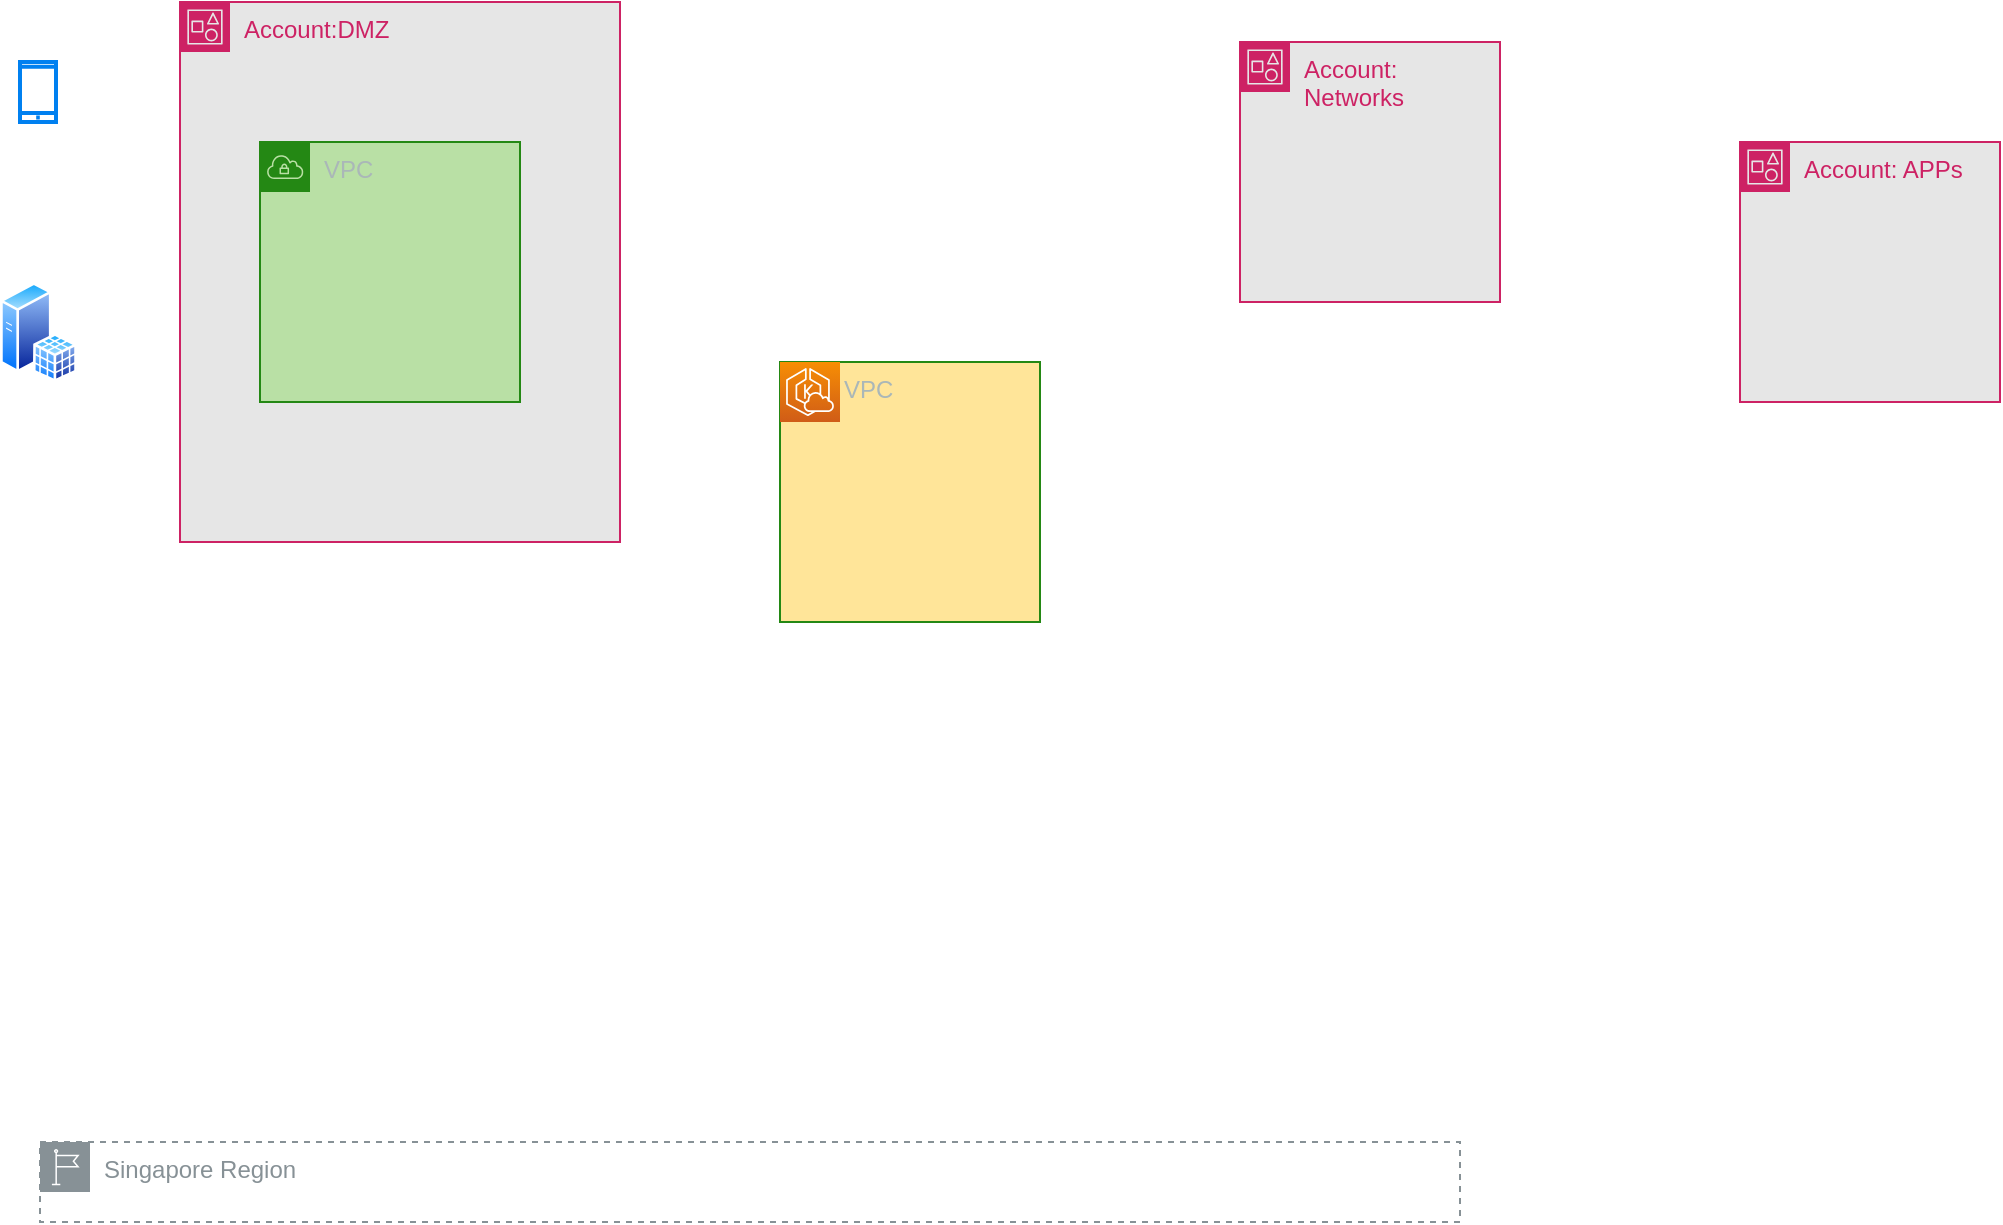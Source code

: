 <mxfile version="21.1.8" type="github">
  <diagram name="Page-1" id="hi8PZmGKxCe90Pan3clQ">
    <mxGraphModel dx="1221" dy="743" grid="1" gridSize="10" guides="1" tooltips="1" connect="1" arrows="1" fold="1" page="1" pageScale="1" pageWidth="850" pageHeight="1100" math="0" shadow="0">
      <root>
        <mxCell id="0" />
        <mxCell id="1" parent="0" />
        <mxCell id="Jf3BXb1IrsbyCJ6bIAmM-1" value="Account:DMZ" style="points=[[0,0],[0.25,0],[0.5,0],[0.75,0],[1,0],[1,0.25],[1,0.5],[1,0.75],[1,1],[0.75,1],[0.5,1],[0.25,1],[0,1],[0,0.75],[0,0.5],[0,0.25]];outlineConnect=0;gradientColor=none;html=1;whiteSpace=wrap;fontSize=12;fontStyle=0;container=1;pointerEvents=0;collapsible=0;recursiveResize=0;shape=mxgraph.aws4.group;grIcon=mxgraph.aws4.group_account;strokeColor=#CD2264;fillColor=#E6E6E6;verticalAlign=top;align=left;spacingLeft=30;fontColor=#CD2264;dashed=0;" vertex="1" parent="1">
          <mxGeometry x="140" y="190" width="220" height="270" as="geometry" />
        </mxCell>
        <mxCell id="Jf3BXb1IrsbyCJ6bIAmM-2" value="Account: Networks" style="points=[[0,0],[0.25,0],[0.5,0],[0.75,0],[1,0],[1,0.25],[1,0.5],[1,0.75],[1,1],[0.75,1],[0.5,1],[0.25,1],[0,1],[0,0.75],[0,0.5],[0,0.25]];outlineConnect=0;gradientColor=none;html=1;whiteSpace=wrap;fontSize=12;fontStyle=0;container=1;pointerEvents=0;collapsible=0;recursiveResize=0;shape=mxgraph.aws4.group;grIcon=mxgraph.aws4.group_account;strokeColor=#CD2264;fillColor=#E6E6E6;verticalAlign=top;align=left;spacingLeft=30;fontColor=#CD2264;dashed=0;" vertex="1" parent="1">
          <mxGeometry x="670" y="210" width="130" height="130" as="geometry" />
        </mxCell>
        <mxCell id="Jf3BXb1IrsbyCJ6bIAmM-3" value="Account: APPs" style="points=[[0,0],[0.25,0],[0.5,0],[0.75,0],[1,0],[1,0.25],[1,0.5],[1,0.75],[1,1],[0.75,1],[0.5,1],[0.25,1],[0,1],[0,0.75],[0,0.5],[0,0.25]];outlineConnect=0;gradientColor=none;html=1;whiteSpace=wrap;fontSize=12;fontStyle=0;container=1;pointerEvents=0;collapsible=0;recursiveResize=0;shape=mxgraph.aws4.group;grIcon=mxgraph.aws4.group_account;strokeColor=#CD2264;fillColor=#E6E6E6;verticalAlign=top;align=left;spacingLeft=30;fontColor=#CD2264;dashed=0;" vertex="1" parent="1">
          <mxGeometry x="920" y="260" width="130" height="130" as="geometry" />
        </mxCell>
        <mxCell id="Jf3BXb1IrsbyCJ6bIAmM-4" value="" style="html=1;verticalLabelPosition=bottom;align=center;labelBackgroundColor=#ffffff;verticalAlign=top;strokeWidth=2;strokeColor=#0080F0;shadow=0;dashed=0;shape=mxgraph.ios7.icons.smartphone;" vertex="1" parent="1">
          <mxGeometry x="60" y="220" width="18" height="30" as="geometry" />
        </mxCell>
        <mxCell id="Jf3BXb1IrsbyCJ6bIAmM-5" value="" style="image;aspect=fixed;perimeter=ellipsePerimeter;html=1;align=center;shadow=0;dashed=0;spacingTop=3;image=img/lib/active_directory/sql_server.svg;" vertex="1" parent="1">
          <mxGeometry x="50" y="330" width="38.5" height="50" as="geometry" />
        </mxCell>
        <mxCell id="Jf3BXb1IrsbyCJ6bIAmM-6" value="Singapore Region" style="sketch=0;outlineConnect=0;gradientColor=none;html=1;whiteSpace=wrap;fontSize=12;fontStyle=0;shape=mxgraph.aws4.group;grIcon=mxgraph.aws4.group_region;strokeColor=#879196;fillColor=none;verticalAlign=top;align=left;spacingLeft=30;fontColor=#879196;dashed=1;" vertex="1" parent="1">
          <mxGeometry x="70" y="760" width="710" height="40" as="geometry" />
        </mxCell>
        <mxCell id="Jf3BXb1IrsbyCJ6bIAmM-8" value="VPC" style="points=[[0,0],[0.25,0],[0.5,0],[0.75,0],[1,0],[1,0.25],[1,0.5],[1,0.75],[1,1],[0.75,1],[0.5,1],[0.25,1],[0,1],[0,0.75],[0,0.5],[0,0.25]];outlineConnect=0;gradientColor=none;html=1;whiteSpace=wrap;fontSize=12;fontStyle=0;container=1;pointerEvents=0;collapsible=0;recursiveResize=0;shape=mxgraph.aws4.group;grIcon=mxgraph.aws4.group_vpc;strokeColor=#248814;fillColor=#B9E0A5;verticalAlign=top;align=left;spacingLeft=30;fontColor=#AAB7B8;dashed=0;" vertex="1" parent="1">
          <mxGeometry x="180" y="260" width="130" height="130" as="geometry" />
        </mxCell>
        <mxCell id="Jf3BXb1IrsbyCJ6bIAmM-7" value="VPC" style="points=[[0,0],[0.25,0],[0.5,0],[0.75,0],[1,0],[1,0.25],[1,0.5],[1,0.75],[1,1],[0.75,1],[0.5,1],[0.25,1],[0,1],[0,0.75],[0,0.5],[0,0.25]];outlineConnect=0;gradientColor=none;html=1;whiteSpace=wrap;fontSize=12;fontStyle=0;container=1;pointerEvents=0;collapsible=0;recursiveResize=0;shape=mxgraph.aws4.group;grIcon=mxgraph.aws4.group_vpc;strokeColor=#248814;fillColor=#FFE599;verticalAlign=top;align=left;spacingLeft=30;fontColor=#AAB7B8;dashed=0;" vertex="1" parent="1">
          <mxGeometry x="440" y="370" width="130" height="130" as="geometry" />
        </mxCell>
        <mxCell id="Jf3BXb1IrsbyCJ6bIAmM-10" value="" style="sketch=0;points=[[0,0,0],[0.25,0,0],[0.5,0,0],[0.75,0,0],[1,0,0],[0,1,0],[0.25,1,0],[0.5,1,0],[0.75,1,0],[1,1,0],[0,0.25,0],[0,0.5,0],[0,0.75,0],[1,0.25,0],[1,0.5,0],[1,0.75,0]];outlineConnect=0;fontColor=#232F3E;gradientColor=#F78E04;gradientDirection=north;fillColor=#D05C17;strokeColor=#ffffff;dashed=0;verticalLabelPosition=bottom;verticalAlign=top;align=center;html=1;fontSize=12;fontStyle=0;aspect=fixed;shape=mxgraph.aws4.resourceIcon;resIcon=mxgraph.aws4.eks_cloud;" vertex="1" parent="Jf3BXb1IrsbyCJ6bIAmM-7">
          <mxGeometry width="30" height="30" as="geometry" />
        </mxCell>
      </root>
    </mxGraphModel>
  </diagram>
</mxfile>
